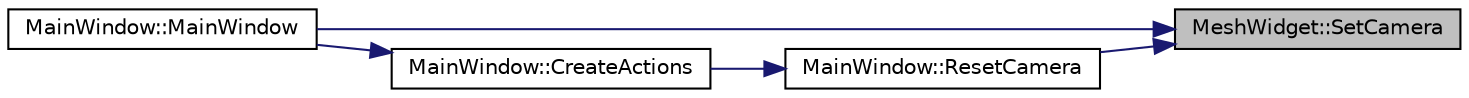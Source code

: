 digraph "MeshWidget::SetCamera"
{
 // LATEX_PDF_SIZE
  edge [fontname="Helvetica",fontsize="10",labelfontname="Helvetica",labelfontsize="10"];
  node [fontname="Helvetica",fontsize="10",shape=record];
  rankdir="RL";
  Node1 [label="MeshWidget::SetCamera",height=0.2,width=0.4,color="black", fillcolor="grey75", style="filled", fontcolor="black",tooltip="Set the camera for the widget."];
  Node1 -> Node2 [dir="back",color="midnightblue",fontsize="10",style="solid",fontname="Helvetica"];
  Node2 [label="MainWindow::MainWindow",height=0.2,width=0.4,color="black", fillcolor="white", style="filled",URL="$class_main_window.html#a34c4b4207b46d11a4100c9b19f0e81bb",tooltip=" "];
  Node1 -> Node3 [dir="back",color="midnightblue",fontsize="10",style="solid",fontname="Helvetica"];
  Node3 [label="MainWindow::ResetCamera",height=0.2,width=0.4,color="black", fillcolor="white", style="filled",URL="$class_main_window.html#adcb5ac68978bf204fbf1610ae6347eae",tooltip=" "];
  Node3 -> Node4 [dir="back",color="midnightblue",fontsize="10",style="solid",fontname="Helvetica"];
  Node4 [label="MainWindow::CreateActions",height=0.2,width=0.4,color="black", fillcolor="white", style="filled",URL="$class_main_window.html#ac196f381c4aad2f18848f1cf490eba35",tooltip=" "];
  Node4 -> Node2 [dir="back",color="midnightblue",fontsize="10",style="solid",fontname="Helvetica"];
}

